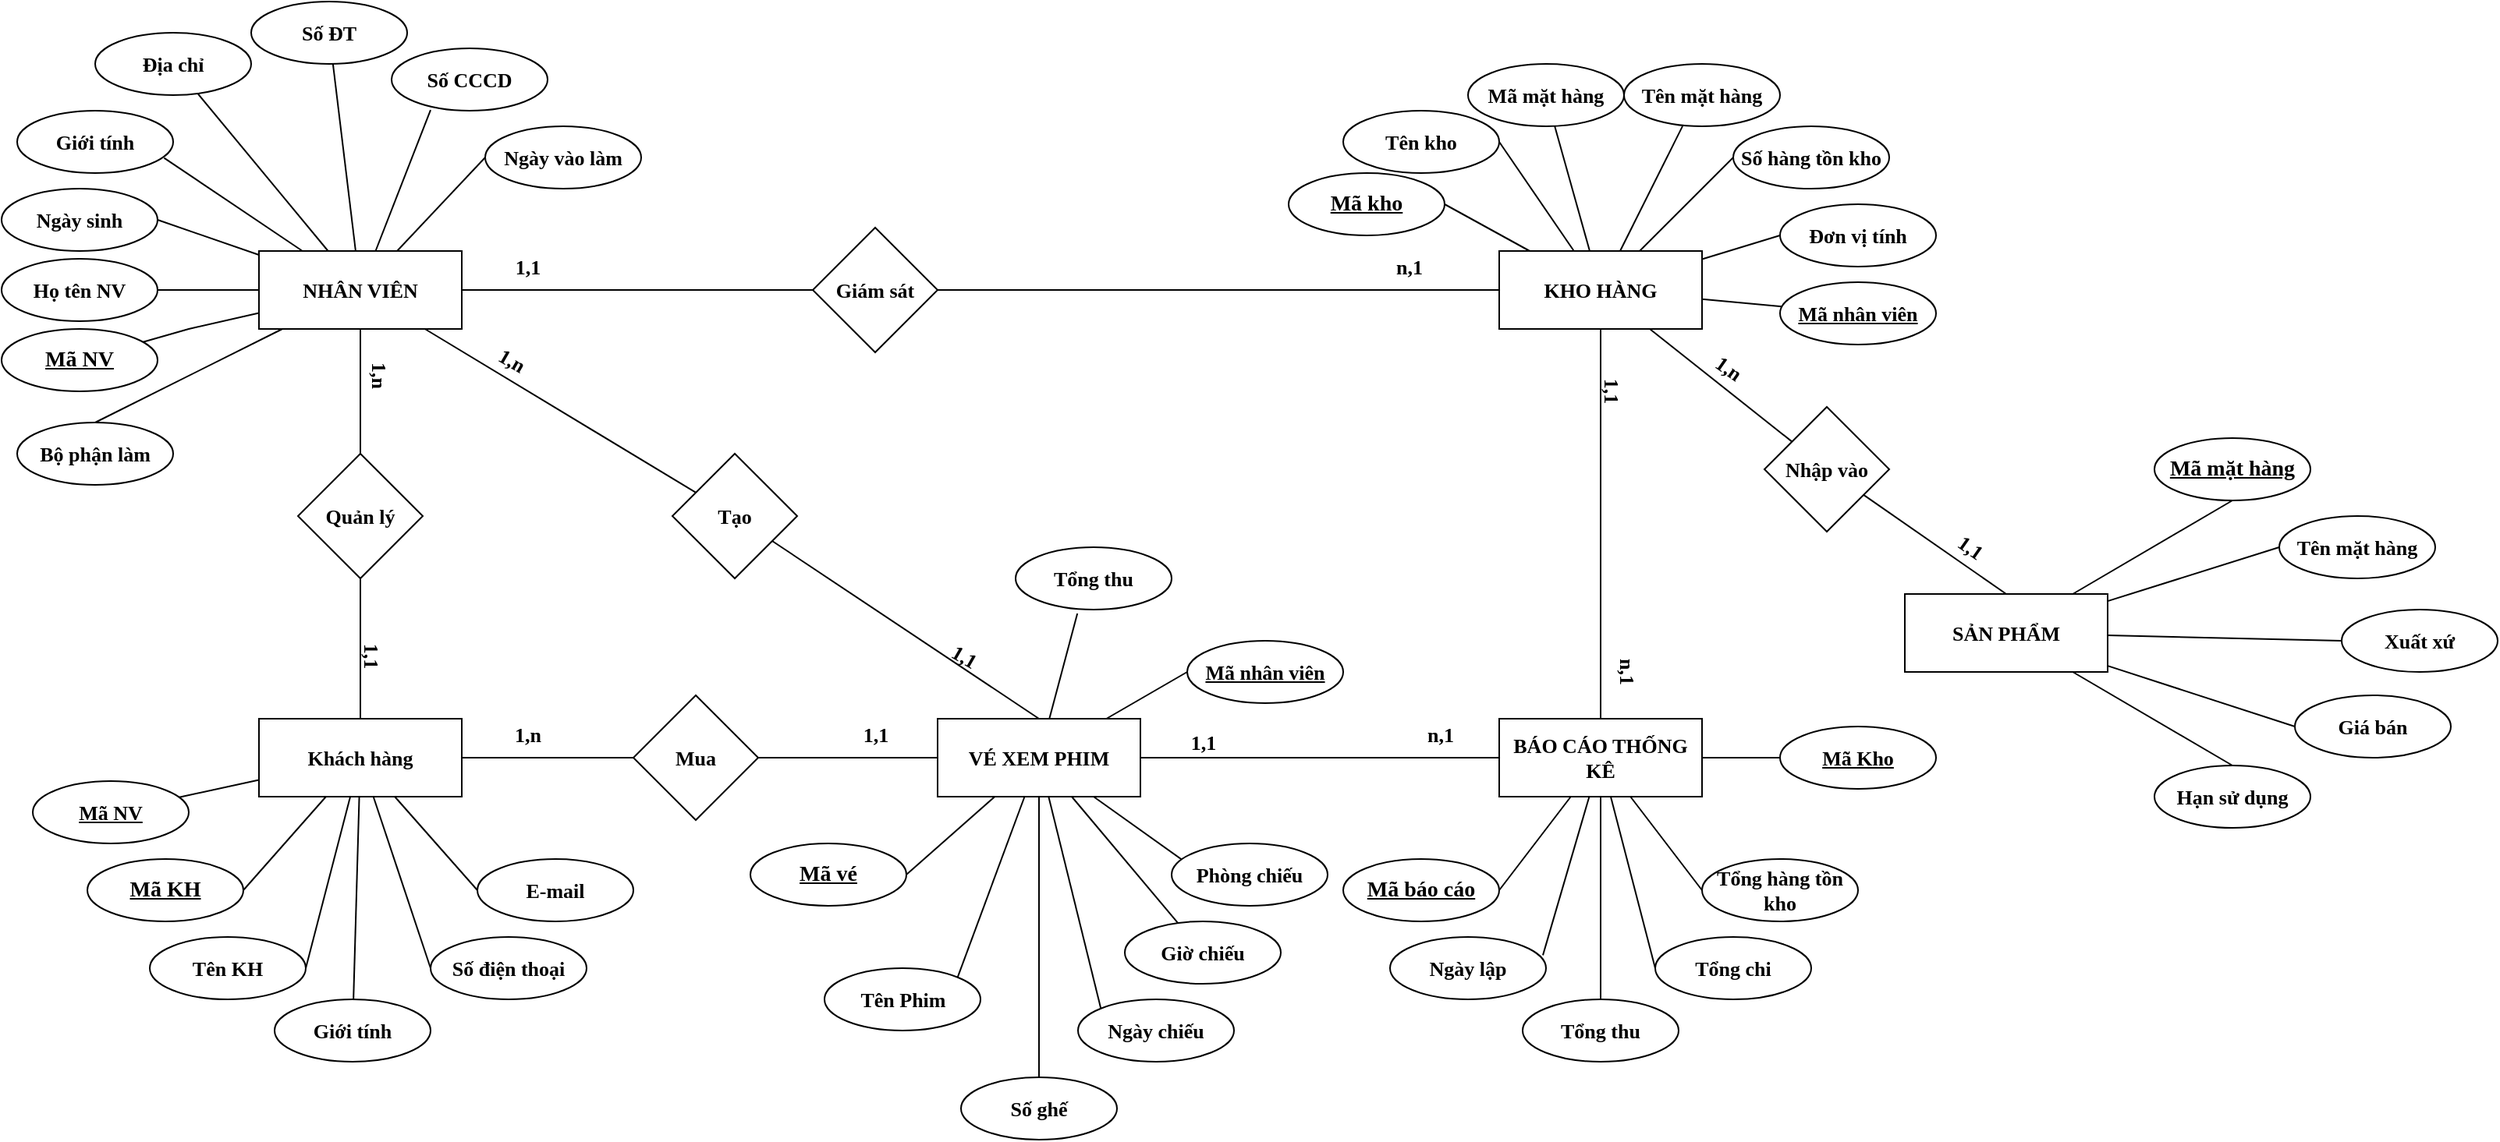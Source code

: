 <mxfile version="15.4.0" type="device"><diagram id="pW_wEP7VBkC2WOL6qaiw" name="Page-1"><mxGraphModel dx="1264" dy="1692" grid="1" gridSize="10" guides="1" tooltips="1" connect="1" arrows="1" fold="1" page="1" pageScale="1" pageWidth="850" pageHeight="1100" math="0" shadow="0"><root><mxCell id="0"/><mxCell id="1" parent="0"/><mxCell id="E5unanVXXIJTCHK2FPrX-28" style="edgeStyle=none;shape=connector;rounded=0;orthogonalLoop=1;jettySize=auto;html=1;entryX=1;entryY=0.5;entryDx=0;entryDy=0;labelBackgroundColor=default;fontFamily=Times New Roman;fontSize=13;fontColor=default;endArrow=none;endFill=0;strokeColor=default;fontStyle=1" parent="1" source="E5unanVXXIJTCHK2FPrX-5" target="E5unanVXXIJTCHK2FPrX-10" edge="1"><mxGeometry relative="1" as="geometry"/></mxCell><mxCell id="E5unanVXXIJTCHK2FPrX-29" style="edgeStyle=none;shape=connector;rounded=0;orthogonalLoop=1;jettySize=auto;html=1;labelBackgroundColor=default;fontFamily=Times New Roman;fontSize=13;fontColor=default;endArrow=none;endFill=0;strokeColor=default;fontStyle=1" parent="1" source="E5unanVXXIJTCHK2FPrX-5" target="E5unanVXXIJTCHK2FPrX-11" edge="1"><mxGeometry relative="1" as="geometry"/></mxCell><mxCell id="E5unanVXXIJTCHK2FPrX-30" style="edgeStyle=none;shape=connector;rounded=0;orthogonalLoop=1;jettySize=auto;html=1;labelBackgroundColor=default;fontFamily=Times New Roman;fontSize=13;fontColor=default;endArrow=none;endFill=0;strokeColor=default;fontStyle=1" parent="1" source="E5unanVXXIJTCHK2FPrX-5" target="E5unanVXXIJTCHK2FPrX-12" edge="1"><mxGeometry relative="1" as="geometry"><Array as="points"><mxPoint x="120" y="120"/></Array></mxGeometry></mxCell><mxCell id="E5unanVXXIJTCHK2FPrX-31" style="edgeStyle=none;shape=connector;rounded=0;orthogonalLoop=1;jettySize=auto;html=1;entryX=0.942;entryY=0.757;entryDx=0;entryDy=0;entryPerimeter=0;labelBackgroundColor=default;fontFamily=Times New Roman;fontSize=13;fontColor=default;endArrow=none;endFill=0;strokeColor=default;fontStyle=1" parent="1" source="E5unanVXXIJTCHK2FPrX-5" target="E5unanVXXIJTCHK2FPrX-13" edge="1"><mxGeometry relative="1" as="geometry"/></mxCell><mxCell id="E5unanVXXIJTCHK2FPrX-32" style="edgeStyle=none;shape=connector;rounded=0;orthogonalLoop=1;jettySize=auto;html=1;labelBackgroundColor=default;fontFamily=Times New Roman;fontSize=13;fontColor=default;endArrow=none;endFill=0;strokeColor=default;fontStyle=1" parent="1" source="E5unanVXXIJTCHK2FPrX-5" target="E5unanVXXIJTCHK2FPrX-18" edge="1"><mxGeometry relative="1" as="geometry"/></mxCell><mxCell id="E5unanVXXIJTCHK2FPrX-33" style="edgeStyle=none;shape=connector;rounded=0;orthogonalLoop=1;jettySize=auto;html=1;labelBackgroundColor=default;fontFamily=Times New Roman;fontSize=13;fontColor=default;endArrow=none;endFill=0;strokeColor=default;fontStyle=1" parent="1" source="E5unanVXXIJTCHK2FPrX-5" target="E5unanVXXIJTCHK2FPrX-15" edge="1"><mxGeometry relative="1" as="geometry"/></mxCell><mxCell id="E5unanVXXIJTCHK2FPrX-34" style="edgeStyle=none;shape=connector;rounded=0;orthogonalLoop=1;jettySize=auto;html=1;entryX=0.25;entryY=0.988;entryDx=0;entryDy=0;entryPerimeter=0;labelBackgroundColor=default;fontFamily=Times New Roman;fontSize=13;fontColor=default;endArrow=none;endFill=0;strokeColor=default;fontStyle=1" parent="1" source="E5unanVXXIJTCHK2FPrX-5" target="E5unanVXXIJTCHK2FPrX-16" edge="1"><mxGeometry relative="1" as="geometry"/></mxCell><mxCell id="E5unanVXXIJTCHK2FPrX-35" style="edgeStyle=none;shape=connector;rounded=0;orthogonalLoop=1;jettySize=auto;html=1;entryX=0;entryY=0.5;entryDx=0;entryDy=0;labelBackgroundColor=default;fontFamily=Times New Roman;fontSize=13;fontColor=default;endArrow=none;endFill=0;strokeColor=default;fontStyle=1" parent="1" source="E5unanVXXIJTCHK2FPrX-5" target="E5unanVXXIJTCHK2FPrX-14" edge="1"><mxGeometry relative="1" as="geometry"/></mxCell><mxCell id="E5unanVXXIJTCHK2FPrX-38" style="edgeStyle=none;shape=connector;rounded=0;orthogonalLoop=1;jettySize=auto;html=1;entryX=0.5;entryY=0;entryDx=0;entryDy=0;labelBackgroundColor=default;fontFamily=Times New Roman;fontSize=13;fontColor=default;endArrow=none;endFill=0;strokeColor=default;fontStyle=1" parent="1" source="E5unanVXXIJTCHK2FPrX-5" target="E5unanVXXIJTCHK2FPrX-17" edge="1"><mxGeometry relative="1" as="geometry"/></mxCell><mxCell id="E5unanVXXIJTCHK2FPrX-51" style="edgeStyle=none;shape=connector;rounded=0;orthogonalLoop=1;jettySize=auto;html=1;labelBackgroundColor=default;fontFamily=Times New Roman;fontSize=13;fontColor=default;endArrow=none;endFill=0;strokeColor=default;fontStyle=1" parent="1" source="E5unanVXXIJTCHK2FPrX-5" target="E5unanVXXIJTCHK2FPrX-50" edge="1"><mxGeometry relative="1" as="geometry"/></mxCell><mxCell id="E5unanVXXIJTCHK2FPrX-76" style="edgeStyle=none;shape=connector;rounded=0;orthogonalLoop=1;jettySize=auto;html=1;labelBackgroundColor=default;fontFamily=Times New Roman;fontSize=13;fontColor=default;endArrow=none;endFill=0;strokeColor=default;fontStyle=1" parent="1" source="E5unanVXXIJTCHK2FPrX-5" target="E5unanVXXIJTCHK2FPrX-73" edge="1"><mxGeometry relative="1" as="geometry"/></mxCell><mxCell id="E5unanVXXIJTCHK2FPrX-89" style="edgeStyle=none;shape=connector;rounded=0;orthogonalLoop=1;jettySize=auto;html=1;labelBackgroundColor=default;fontFamily=Times New Roman;fontSize=13;fontColor=default;endArrow=none;endFill=0;strokeColor=default;fontStyle=1" parent="1" source="E5unanVXXIJTCHK2FPrX-5" target="E5unanVXXIJTCHK2FPrX-88" edge="1"><mxGeometry relative="1" as="geometry"/></mxCell><mxCell id="E5unanVXXIJTCHK2FPrX-5" value="NHÂN VIÊN" style="rounded=0;whiteSpace=wrap;html=1;fontSize=13;fontFamily=Times New Roman;fontStyle=1" parent="1" vertex="1"><mxGeometry x="165" y="70" width="130" height="50" as="geometry"/></mxCell><mxCell id="E5unanVXXIJTCHK2FPrX-65" style="edgeStyle=none;shape=connector;rounded=0;orthogonalLoop=1;jettySize=auto;html=1;entryX=1;entryY=0.5;entryDx=0;entryDy=0;labelBackgroundColor=default;fontFamily=Times New Roman;fontSize=13;fontColor=default;endArrow=none;endFill=0;strokeColor=default;fontStyle=1" parent="1" source="E5unanVXXIJTCHK2FPrX-6" target="E5unanVXXIJTCHK2FPrX-63" edge="1"><mxGeometry relative="1" as="geometry"/></mxCell><mxCell id="E5unanVXXIJTCHK2FPrX-66" style="edgeStyle=none;shape=connector;rounded=0;orthogonalLoop=1;jettySize=auto;html=1;entryX=1;entryY=0.5;entryDx=0;entryDy=0;labelBackgroundColor=default;fontFamily=Times New Roman;fontSize=13;fontColor=default;endArrow=none;endFill=0;strokeColor=default;fontStyle=1" parent="1" source="E5unanVXXIJTCHK2FPrX-6" target="E5unanVXXIJTCHK2FPrX-62" edge="1"><mxGeometry relative="1" as="geometry"/></mxCell><mxCell id="E5unanVXXIJTCHK2FPrX-67" style="edgeStyle=none;shape=connector;rounded=0;orthogonalLoop=1;jettySize=auto;html=1;labelBackgroundColor=default;fontFamily=Times New Roman;fontSize=13;fontColor=default;endArrow=none;endFill=0;strokeColor=default;fontStyle=1" parent="1" source="E5unanVXXIJTCHK2FPrX-6" target="E5unanVXXIJTCHK2FPrX-61" edge="1"><mxGeometry relative="1" as="geometry"/></mxCell><mxCell id="E5unanVXXIJTCHK2FPrX-68" style="edgeStyle=none;shape=connector;rounded=0;orthogonalLoop=1;jettySize=auto;html=1;entryX=0.375;entryY=0.998;entryDx=0;entryDy=0;entryPerimeter=0;labelBackgroundColor=default;fontFamily=Times New Roman;fontSize=13;fontColor=default;endArrow=none;endFill=0;strokeColor=default;fontStyle=1" parent="1" source="E5unanVXXIJTCHK2FPrX-6" target="E5unanVXXIJTCHK2FPrX-60" edge="1"><mxGeometry relative="1" as="geometry"/></mxCell><mxCell id="E5unanVXXIJTCHK2FPrX-69" style="edgeStyle=none;shape=connector;rounded=0;orthogonalLoop=1;jettySize=auto;html=1;entryX=0;entryY=0.5;entryDx=0;entryDy=0;labelBackgroundColor=default;fontFamily=Times New Roman;fontSize=13;fontColor=default;endArrow=none;endFill=0;strokeColor=default;fontStyle=1" parent="1" source="E5unanVXXIJTCHK2FPrX-6" target="E5unanVXXIJTCHK2FPrX-59" edge="1"><mxGeometry relative="1" as="geometry"/></mxCell><mxCell id="E5unanVXXIJTCHK2FPrX-70" style="edgeStyle=none;shape=connector;rounded=0;orthogonalLoop=1;jettySize=auto;html=1;entryX=0;entryY=0.5;entryDx=0;entryDy=0;labelBackgroundColor=default;fontFamily=Times New Roman;fontSize=13;fontColor=default;endArrow=none;endFill=0;strokeColor=default;fontStyle=1" parent="1" source="E5unanVXXIJTCHK2FPrX-6" target="E5unanVXXIJTCHK2FPrX-58" edge="1"><mxGeometry relative="1" as="geometry"/></mxCell><mxCell id="E5unanVXXIJTCHK2FPrX-104" style="edgeStyle=none;shape=connector;rounded=0;orthogonalLoop=1;jettySize=auto;html=1;labelBackgroundColor=default;fontFamily=Times New Roman;fontSize=13;fontColor=default;endArrow=none;endFill=0;strokeColor=default;fontStyle=1" parent="1" source="E5unanVXXIJTCHK2FPrX-6" target="E5unanVXXIJTCHK2FPrX-103" edge="1"><mxGeometry relative="1" as="geometry"/></mxCell><mxCell id="-Dn-G8usSxz-kQRhYaR9-6" style="edgeStyle=none;shape=connector;rounded=0;orthogonalLoop=1;jettySize=auto;html=1;labelBackgroundColor=default;fontFamily=Helvetica;fontSize=11;fontColor=default;endArrow=none;endFill=0;strokeColor=default;" parent="1" source="E5unanVXXIJTCHK2FPrX-6" target="-Dn-G8usSxz-kQRhYaR9-5" edge="1"><mxGeometry relative="1" as="geometry"/></mxCell><mxCell id="E5unanVXXIJTCHK2FPrX-6" value="KHO HÀNG" style="rounded=0;whiteSpace=wrap;html=1;fontSize=13;fontFamily=Times New Roman;fontStyle=1" parent="1" vertex="1"><mxGeometry x="960" y="70" width="130" height="50" as="geometry"/></mxCell><mxCell id="E5unanVXXIJTCHK2FPrX-130" style="edgeStyle=none;shape=connector;rounded=0;orthogonalLoop=1;jettySize=auto;html=1;labelBackgroundColor=default;fontFamily=Times New Roman;fontSize=13;fontColor=default;endArrow=none;endFill=0;strokeColor=default;fontStyle=1" parent="1" source="E5unanVXXIJTCHK2FPrX-7" target="E5unanVXXIJTCHK2FPrX-78" edge="1"><mxGeometry relative="1" as="geometry"/></mxCell><mxCell id="E5unanVXXIJTCHK2FPrX-144" style="edgeStyle=none;shape=connector;rounded=0;orthogonalLoop=1;jettySize=auto;html=1;entryX=1;entryY=0.5;entryDx=0;entryDy=0;labelBackgroundColor=default;fontFamily=Times New Roman;fontSize=13;fontColor=default;endArrow=none;endFill=0;strokeColor=default;fontStyle=1" parent="1" source="E5unanVXXIJTCHK2FPrX-7" target="E5unanVXXIJTCHK2FPrX-139" edge="1"><mxGeometry relative="1" as="geometry"/></mxCell><mxCell id="E5unanVXXIJTCHK2FPrX-146" style="edgeStyle=none;shape=connector;rounded=0;orthogonalLoop=1;jettySize=auto;html=1;entryX=1;entryY=0;entryDx=0;entryDy=0;labelBackgroundColor=default;fontFamily=Times New Roman;fontSize=13;fontColor=default;endArrow=none;endFill=0;strokeColor=default;fontStyle=1" parent="1" source="E5unanVXXIJTCHK2FPrX-7" target="E5unanVXXIJTCHK2FPrX-137" edge="1"><mxGeometry relative="1" as="geometry"/></mxCell><mxCell id="E5unanVXXIJTCHK2FPrX-147" style="edgeStyle=none;shape=connector;rounded=0;orthogonalLoop=1;jettySize=auto;html=1;labelBackgroundColor=default;fontFamily=Times New Roman;fontSize=13;fontColor=default;endArrow=none;endFill=0;strokeColor=default;fontStyle=1" parent="1" source="E5unanVXXIJTCHK2FPrX-7" target="E5unanVXXIJTCHK2FPrX-134" edge="1"><mxGeometry relative="1" as="geometry"/></mxCell><mxCell id="E5unanVXXIJTCHK2FPrX-149" style="edgeStyle=none;shape=connector;rounded=0;orthogonalLoop=1;jettySize=auto;html=1;labelBackgroundColor=default;fontFamily=Times New Roman;fontSize=13;fontColor=default;endArrow=none;endFill=0;strokeColor=default;fontStyle=1" parent="1" source="E5unanVXXIJTCHK2FPrX-7" target="E5unanVXXIJTCHK2FPrX-131" edge="1"><mxGeometry relative="1" as="geometry"/></mxCell><mxCell id="E5unanVXXIJTCHK2FPrX-151" style="edgeStyle=none;shape=connector;rounded=0;orthogonalLoop=1;jettySize=auto;html=1;entryX=0;entryY=0;entryDx=0;entryDy=0;labelBackgroundColor=default;fontFamily=Times New Roman;fontSize=13;fontColor=default;endArrow=none;endFill=0;strokeColor=default;fontStyle=1" parent="1" source="E5unanVXXIJTCHK2FPrX-7" target="E5unanVXXIJTCHK2FPrX-133" edge="1"><mxGeometry relative="1" as="geometry"/></mxCell><mxCell id="E5unanVXXIJTCHK2FPrX-152" style="edgeStyle=none;shape=connector;rounded=0;orthogonalLoop=1;jettySize=auto;html=1;entryX=0.2;entryY=0.5;entryDx=0;entryDy=0;entryPerimeter=0;labelBackgroundColor=default;fontFamily=Times New Roman;fontSize=13;fontColor=default;endArrow=none;endFill=0;strokeColor=default;fontStyle=1" parent="1" source="E5unanVXXIJTCHK2FPrX-7" target="E5unanVXXIJTCHK2FPrX-132" edge="1"><mxGeometry relative="1" as="geometry"/></mxCell><mxCell id="E5unanVXXIJTCHK2FPrX-153" style="edgeStyle=none;shape=connector;rounded=0;orthogonalLoop=1;jettySize=auto;html=1;entryX=0.396;entryY=1.062;entryDx=0;entryDy=0;entryPerimeter=0;labelBackgroundColor=default;fontFamily=Times New Roman;fontSize=13;fontColor=default;endArrow=none;endFill=0;strokeColor=default;fontStyle=1" parent="1" source="E5unanVXXIJTCHK2FPrX-7" target="E5unanVXXIJTCHK2FPrX-136" edge="1"><mxGeometry relative="1" as="geometry"/></mxCell><mxCell id="E5unanVXXIJTCHK2FPrX-157" style="edgeStyle=none;shape=connector;rounded=0;orthogonalLoop=1;jettySize=auto;html=1;entryX=0;entryY=0.5;entryDx=0;entryDy=0;labelBackgroundColor=default;fontFamily=Times New Roman;fontSize=13;fontColor=default;endArrow=none;endFill=0;strokeColor=default;fontStyle=1" parent="1" source="E5unanVXXIJTCHK2FPrX-7" target="E5unanVXXIJTCHK2FPrX-155" edge="1"><mxGeometry relative="1" as="geometry"/></mxCell><mxCell id="E5unanVXXIJTCHK2FPrX-7" value="VÉ XEM PHIM" style="rounded=0;whiteSpace=wrap;html=1;fontSize=13;fontFamily=Times New Roman;fontStyle=1" parent="1" vertex="1"><mxGeometry x="600" y="370" width="130" height="50" as="geometry"/></mxCell><mxCell id="E5unanVXXIJTCHK2FPrX-44" style="edgeStyle=none;shape=connector;rounded=0;orthogonalLoop=1;jettySize=auto;html=1;entryX=1;entryY=0.5;entryDx=0;entryDy=0;labelBackgroundColor=default;fontFamily=Times New Roman;fontSize=13;fontColor=default;endArrow=none;endFill=0;strokeColor=default;fontStyle=1" parent="1" source="E5unanVXXIJTCHK2FPrX-9" target="E5unanVXXIJTCHK2FPrX-39" edge="1"><mxGeometry relative="1" as="geometry"/></mxCell><mxCell id="E5unanVXXIJTCHK2FPrX-45" style="edgeStyle=none;shape=connector;rounded=0;orthogonalLoop=1;jettySize=auto;html=1;entryX=1;entryY=0.5;entryDx=0;entryDy=0;labelBackgroundColor=default;fontFamily=Times New Roman;fontSize=13;fontColor=default;endArrow=none;endFill=0;strokeColor=default;fontStyle=1" parent="1" source="E5unanVXXIJTCHK2FPrX-9" target="E5unanVXXIJTCHK2FPrX-43" edge="1"><mxGeometry relative="1" as="geometry"/></mxCell><mxCell id="E5unanVXXIJTCHK2FPrX-46" style="edgeStyle=none;shape=connector;rounded=0;orthogonalLoop=1;jettySize=auto;html=1;labelBackgroundColor=default;fontFamily=Times New Roman;fontSize=13;fontColor=default;endArrow=none;endFill=0;strokeColor=default;fontStyle=1" parent="1" source="E5unanVXXIJTCHK2FPrX-9" target="E5unanVXXIJTCHK2FPrX-42" edge="1"><mxGeometry relative="1" as="geometry"/></mxCell><mxCell id="E5unanVXXIJTCHK2FPrX-47" style="edgeStyle=none;shape=connector;rounded=0;orthogonalLoop=1;jettySize=auto;html=1;entryX=0;entryY=0.5;entryDx=0;entryDy=0;labelBackgroundColor=default;fontFamily=Times New Roman;fontSize=13;fontColor=default;endArrow=none;endFill=0;strokeColor=default;fontStyle=1" parent="1" source="E5unanVXXIJTCHK2FPrX-9" target="E5unanVXXIJTCHK2FPrX-40" edge="1"><mxGeometry relative="1" as="geometry"/></mxCell><mxCell id="E5unanVXXIJTCHK2FPrX-48" style="edgeStyle=none;shape=connector;rounded=0;orthogonalLoop=1;jettySize=auto;html=1;entryX=0;entryY=0.5;entryDx=0;entryDy=0;labelBackgroundColor=default;fontFamily=Times New Roman;fontSize=13;fontColor=default;endArrow=none;endFill=0;strokeColor=default;fontStyle=1" parent="1" source="E5unanVXXIJTCHK2FPrX-9" target="E5unanVXXIJTCHK2FPrX-41" edge="1"><mxGeometry relative="1" as="geometry"/></mxCell><mxCell id="E5unanVXXIJTCHK2FPrX-98" style="edgeStyle=none;shape=connector;rounded=0;orthogonalLoop=1;jettySize=auto;html=1;labelBackgroundColor=default;fontFamily=Times New Roman;fontSize=13;fontColor=default;endArrow=none;endFill=0;strokeColor=default;fontStyle=1" parent="1" source="E5unanVXXIJTCHK2FPrX-9" target="E5unanVXXIJTCHK2FPrX-97" edge="1"><mxGeometry relative="1" as="geometry"/></mxCell><mxCell id="-Dn-G8usSxz-kQRhYaR9-4" style="edgeStyle=none;shape=connector;rounded=0;orthogonalLoop=1;jettySize=auto;html=1;labelBackgroundColor=default;fontFamily=Helvetica;fontSize=11;fontColor=default;endArrow=none;endFill=0;strokeColor=default;" parent="1" source="E5unanVXXIJTCHK2FPrX-9" target="-Dn-G8usSxz-kQRhYaR9-1" edge="1"><mxGeometry relative="1" as="geometry"/></mxCell><mxCell id="E5unanVXXIJTCHK2FPrX-9" value="Khách hàng" style="rounded=0;whiteSpace=wrap;html=1;fontSize=13;fontFamily=Times New Roman;fontStyle=1" parent="1" vertex="1"><mxGeometry x="165" y="370" width="130" height="50" as="geometry"/></mxCell><mxCell id="E5unanVXXIJTCHK2FPrX-10" value="Ngày sinh" style="ellipse;whiteSpace=wrap;html=1;rounded=0;fontFamily=Times New Roman;fontSize=13;fontColor=default;strokeColor=default;fillColor=default;fontStyle=1" parent="1" vertex="1"><mxGeometry y="30" width="100" height="40" as="geometry"/></mxCell><mxCell id="E5unanVXXIJTCHK2FPrX-11" value="Họ tên NV" style="ellipse;whiteSpace=wrap;html=1;rounded=0;fontFamily=Times New Roman;fontSize=13;fontColor=default;strokeColor=default;fillColor=default;fontStyle=1" parent="1" vertex="1"><mxGeometry y="75" width="100" height="40" as="geometry"/></mxCell><mxCell id="E5unanVXXIJTCHK2FPrX-12" value="Mã NV" style="ellipse;whiteSpace=wrap;html=1;rounded=0;fontFamily=Times New Roman;fontSize=14;fontColor=default;strokeColor=default;fillColor=default;fontStyle=5" parent="1" vertex="1"><mxGeometry y="120" width="100" height="40" as="geometry"/></mxCell><mxCell id="E5unanVXXIJTCHK2FPrX-13" value="Giới tính" style="ellipse;whiteSpace=wrap;html=1;rounded=0;fontFamily=Times New Roman;fontSize=13;fontColor=default;strokeColor=default;fillColor=default;fontStyle=1" parent="1" vertex="1"><mxGeometry x="10" y="-20" width="100" height="40" as="geometry"/></mxCell><mxCell id="E5unanVXXIJTCHK2FPrX-14" value="Ngày vào làm" style="ellipse;whiteSpace=wrap;html=1;rounded=0;fontFamily=Times New Roman;fontSize=13;fontColor=default;strokeColor=default;fillColor=default;fontStyle=1" parent="1" vertex="1"><mxGeometry x="310" y="-10" width="100" height="40" as="geometry"/></mxCell><mxCell id="E5unanVXXIJTCHK2FPrX-15" value="Số ĐT" style="ellipse;whiteSpace=wrap;html=1;rounded=0;fontFamily=Times New Roman;fontSize=13;fontColor=default;strokeColor=default;fillColor=default;fontStyle=1" parent="1" vertex="1"><mxGeometry x="160" y="-90" width="100" height="40" as="geometry"/></mxCell><mxCell id="E5unanVXXIJTCHK2FPrX-16" value="Số CCCD" style="ellipse;whiteSpace=wrap;html=1;rounded=0;fontFamily=Times New Roman;fontSize=13;fontColor=default;strokeColor=default;fillColor=default;fontStyle=1" parent="1" vertex="1"><mxGeometry x="250" y="-60" width="100" height="40" as="geometry"/></mxCell><mxCell id="E5unanVXXIJTCHK2FPrX-17" value="Bộ phận làm" style="ellipse;whiteSpace=wrap;html=1;rounded=0;fontFamily=Times New Roman;fontSize=13;fontColor=default;strokeColor=default;fillColor=default;fontStyle=1" parent="1" vertex="1"><mxGeometry x="10" y="180" width="100" height="40" as="geometry"/></mxCell><mxCell id="E5unanVXXIJTCHK2FPrX-18" value="Địa chỉ" style="ellipse;whiteSpace=wrap;html=1;rounded=0;fontFamily=Times New Roman;fontSize=13;fontColor=default;strokeColor=default;fillColor=default;fontStyle=1" parent="1" vertex="1"><mxGeometry x="60" y="-70" width="100" height="40" as="geometry"/></mxCell><mxCell id="E5unanVXXIJTCHK2FPrX-39" value="Mã KH" style="ellipse;whiteSpace=wrap;html=1;rounded=0;fontFamily=Times New Roman;fontSize=14;fontColor=default;strokeColor=default;fillColor=default;fontStyle=5" parent="1" vertex="1"><mxGeometry x="55" y="460" width="100" height="40" as="geometry"/></mxCell><mxCell id="E5unanVXXIJTCHK2FPrX-40" value="Số điện thoại" style="ellipse;whiteSpace=wrap;html=1;rounded=0;fontFamily=Times New Roman;fontSize=13;fontColor=default;strokeColor=default;fillColor=default;fontStyle=1" parent="1" vertex="1"><mxGeometry x="275" y="510" width="100" height="40" as="geometry"/></mxCell><mxCell id="E5unanVXXIJTCHK2FPrX-41" value="E-mail" style="ellipse;whiteSpace=wrap;html=1;rounded=0;fontFamily=Times New Roman;fontSize=13;fontColor=default;strokeColor=default;fillColor=default;fontStyle=1" parent="1" vertex="1"><mxGeometry x="305" y="460" width="100" height="40" as="geometry"/></mxCell><mxCell id="E5unanVXXIJTCHK2FPrX-42" value="Giới tính" style="ellipse;whiteSpace=wrap;html=1;rounded=0;fontFamily=Times New Roman;fontSize=13;fontColor=default;strokeColor=default;fillColor=default;fontStyle=1" parent="1" vertex="1"><mxGeometry x="175" y="550" width="100" height="40" as="geometry"/></mxCell><mxCell id="E5unanVXXIJTCHK2FPrX-43" value="Tên KH" style="ellipse;whiteSpace=wrap;html=1;rounded=0;fontFamily=Times New Roman;fontSize=13;fontColor=default;strokeColor=default;fillColor=default;fontStyle=1" parent="1" vertex="1"><mxGeometry x="95" y="510" width="100" height="40" as="geometry"/></mxCell><mxCell id="E5unanVXXIJTCHK2FPrX-52" style="edgeStyle=none;shape=connector;rounded=0;orthogonalLoop=1;jettySize=auto;html=1;labelBackgroundColor=default;fontFamily=Times New Roman;fontSize=13;fontColor=default;endArrow=none;endFill=0;strokeColor=default;fontStyle=1" parent="1" source="E5unanVXXIJTCHK2FPrX-50" target="E5unanVXXIJTCHK2FPrX-9" edge="1"><mxGeometry relative="1" as="geometry"/></mxCell><mxCell id="E5unanVXXIJTCHK2FPrX-50" value="Quản lý" style="rhombus;whiteSpace=wrap;html=1;rounded=0;fontFamily=Times New Roman;fontSize=13;fontColor=default;strokeColor=default;fillColor=default;fontStyle=1" parent="1" vertex="1"><mxGeometry x="190" y="200" width="80" height="80" as="geometry"/></mxCell><mxCell id="E5unanVXXIJTCHK2FPrX-58" value="Đơn vị tính" style="ellipse;whiteSpace=wrap;html=1;rounded=0;fontFamily=Times New Roman;fontSize=13;fontColor=default;strokeColor=default;fillColor=default;fontStyle=1" parent="1" vertex="1"><mxGeometry x="1140" y="40" width="100" height="40" as="geometry"/></mxCell><mxCell id="E5unanVXXIJTCHK2FPrX-59" value="Số hàng tồn kho" style="ellipse;whiteSpace=wrap;html=1;rounded=0;fontFamily=Times New Roman;fontSize=13;fontColor=default;strokeColor=default;fillColor=default;fontStyle=1" parent="1" vertex="1"><mxGeometry x="1110" y="-10" width="100" height="40" as="geometry"/></mxCell><mxCell id="E5unanVXXIJTCHK2FPrX-60" value="Tên mặt hàng" style="ellipse;whiteSpace=wrap;html=1;rounded=0;fontFamily=Times New Roman;fontSize=13;fontColor=default;strokeColor=default;fillColor=default;fontStyle=1" parent="1" vertex="1"><mxGeometry x="1040" y="-50" width="100" height="40" as="geometry"/></mxCell><mxCell id="E5unanVXXIJTCHK2FPrX-61" value="Mã mặt hàng" style="ellipse;whiteSpace=wrap;html=1;rounded=0;fontFamily=Times New Roman;fontSize=13;fontColor=default;strokeColor=default;fillColor=default;fontStyle=1" parent="1" vertex="1"><mxGeometry x="940" y="-50" width="100" height="40" as="geometry"/></mxCell><mxCell id="E5unanVXXIJTCHK2FPrX-62" value="Tên kho" style="ellipse;whiteSpace=wrap;html=1;rounded=0;fontFamily=Times New Roman;fontSize=13;fontColor=default;strokeColor=default;fillColor=default;fontStyle=1" parent="1" vertex="1"><mxGeometry x="860" y="-20" width="100" height="40" as="geometry"/></mxCell><mxCell id="E5unanVXXIJTCHK2FPrX-63" value="Mã kho" style="ellipse;whiteSpace=wrap;html=1;rounded=0;fontFamily=Times New Roman;fontSize=14;fontColor=default;strokeColor=default;fillColor=default;fontStyle=5" parent="1" vertex="1"><mxGeometry x="825" y="20" width="100" height="40" as="geometry"/></mxCell><mxCell id="E5unanVXXIJTCHK2FPrX-75" style="edgeStyle=none;shape=connector;rounded=0;orthogonalLoop=1;jettySize=auto;html=1;entryX=0.5;entryY=0;entryDx=0;entryDy=0;labelBackgroundColor=default;fontFamily=Times New Roman;fontSize=13;fontColor=default;endArrow=none;endFill=0;strokeColor=default;fontStyle=1" parent="1" source="E5unanVXXIJTCHK2FPrX-73" target="E5unanVXXIJTCHK2FPrX-7" edge="1"><mxGeometry relative="1" as="geometry"/></mxCell><mxCell id="E5unanVXXIJTCHK2FPrX-73" value="Tạo" style="rhombus;whiteSpace=wrap;html=1;rounded=0;fontFamily=Times New Roman;fontSize=13;fontColor=default;strokeColor=default;fillColor=default;fontStyle=1" parent="1" vertex="1"><mxGeometry x="430" y="200" width="80" height="80" as="geometry"/></mxCell><mxCell id="E5unanVXXIJTCHK2FPrX-101" style="edgeStyle=none;shape=connector;rounded=0;orthogonalLoop=1;jettySize=auto;html=1;labelBackgroundColor=default;fontFamily=Times New Roman;fontSize=13;fontColor=default;endArrow=none;endFill=0;strokeColor=default;fontStyle=1" parent="1" source="E5unanVXXIJTCHK2FPrX-78" target="E5unanVXXIJTCHK2FPrX-6" edge="1"><mxGeometry relative="1" as="geometry"/></mxCell><mxCell id="E5unanVXXIJTCHK2FPrX-124" style="edgeStyle=none;shape=connector;rounded=0;orthogonalLoop=1;jettySize=auto;html=1;labelBackgroundColor=default;fontFamily=Times New Roman;fontSize=13;fontColor=default;endArrow=none;endFill=0;strokeColor=default;fontStyle=1" parent="1" source="E5unanVXXIJTCHK2FPrX-78" edge="1"><mxGeometry relative="1" as="geometry"><mxPoint x="1025" y="550" as="targetPoint"/></mxGeometry></mxCell><mxCell id="E5unanVXXIJTCHK2FPrX-125" style="edgeStyle=none;shape=connector;rounded=0;orthogonalLoop=1;jettySize=auto;html=1;entryX=1;entryY=0.5;entryDx=0;entryDy=0;labelBackgroundColor=default;fontFamily=Times New Roman;fontSize=13;fontColor=default;endArrow=none;endFill=0;strokeColor=default;fontStyle=1" parent="1" source="E5unanVXXIJTCHK2FPrX-78" target="E5unanVXXIJTCHK2FPrX-123" edge="1"><mxGeometry relative="1" as="geometry"/></mxCell><mxCell id="E5unanVXXIJTCHK2FPrX-126" style="edgeStyle=none;shape=connector;rounded=0;orthogonalLoop=1;jettySize=auto;html=1;entryX=0;entryY=0.5;entryDx=0;entryDy=0;labelBackgroundColor=default;fontFamily=Times New Roman;fontSize=13;fontColor=default;endArrow=none;endFill=0;strokeColor=default;fontStyle=1" parent="1" source="E5unanVXXIJTCHK2FPrX-78" target="E5unanVXXIJTCHK2FPrX-119" edge="1"><mxGeometry relative="1" as="geometry"/></mxCell><mxCell id="E5unanVXXIJTCHK2FPrX-127" style="edgeStyle=none;shape=connector;rounded=0;orthogonalLoop=1;jettySize=auto;html=1;entryX=0.98;entryY=0.292;entryDx=0;entryDy=0;entryPerimeter=0;labelBackgroundColor=default;fontFamily=Times New Roman;fontSize=13;fontColor=default;endArrow=none;endFill=0;strokeColor=default;fontStyle=1" parent="1" source="E5unanVXXIJTCHK2FPrX-78" target="E5unanVXXIJTCHK2FPrX-122" edge="1"><mxGeometry relative="1" as="geometry"/></mxCell><mxCell id="E5unanVXXIJTCHK2FPrX-128" style="edgeStyle=none;shape=connector;rounded=0;orthogonalLoop=1;jettySize=auto;html=1;entryX=0;entryY=0.5;entryDx=0;entryDy=0;labelBackgroundColor=default;fontFamily=Times New Roman;fontSize=13;fontColor=default;endArrow=none;endFill=0;strokeColor=default;fontStyle=1" parent="1" source="E5unanVXXIJTCHK2FPrX-78" target="E5unanVXXIJTCHK2FPrX-120" edge="1"><mxGeometry relative="1" as="geometry"/></mxCell><mxCell id="-Dn-G8usSxz-kQRhYaR9-10" style="edgeStyle=none;shape=connector;rounded=0;orthogonalLoop=1;jettySize=auto;html=1;entryX=0;entryY=0.5;entryDx=0;entryDy=0;labelBackgroundColor=default;fontFamily=Helvetica;fontSize=11;fontColor=default;endArrow=none;endFill=0;strokeColor=default;" parent="1" source="E5unanVXXIJTCHK2FPrX-78" target="-Dn-G8usSxz-kQRhYaR9-8" edge="1"><mxGeometry relative="1" as="geometry"/></mxCell><mxCell id="E5unanVXXIJTCHK2FPrX-78" value="BÁO CÁO THỐNG KÊ" style="rounded=0;whiteSpace=wrap;html=1;fontSize=13;fontFamily=Times New Roman;fontStyle=1" parent="1" vertex="1"><mxGeometry x="960" y="370" width="130" height="50" as="geometry"/></mxCell><mxCell id="E5unanVXXIJTCHK2FPrX-129" style="edgeStyle=none;shape=connector;rounded=0;orthogonalLoop=1;jettySize=auto;html=1;entryX=0;entryY=0.5;entryDx=0;entryDy=0;labelBackgroundColor=default;fontFamily=Times New Roman;fontSize=13;fontColor=default;endArrow=none;endFill=0;strokeColor=default;fontStyle=1" parent="1" source="E5unanVXXIJTCHK2FPrX-88" target="E5unanVXXIJTCHK2FPrX-6" edge="1"><mxGeometry relative="1" as="geometry"/></mxCell><mxCell id="E5unanVXXIJTCHK2FPrX-88" value="Giám sát" style="rhombus;whiteSpace=wrap;html=1;rounded=0;fontFamily=Times New Roman;fontSize=13;fontColor=default;strokeColor=default;fillColor=default;fontStyle=1" parent="1" vertex="1"><mxGeometry x="520" y="55" width="80" height="80" as="geometry"/></mxCell><mxCell id="E5unanVXXIJTCHK2FPrX-99" style="edgeStyle=none;shape=connector;rounded=0;orthogonalLoop=1;jettySize=auto;html=1;labelBackgroundColor=default;fontFamily=Times New Roman;fontSize=13;fontColor=default;endArrow=none;endFill=0;strokeColor=default;fontStyle=1" parent="1" source="E5unanVXXIJTCHK2FPrX-97" target="E5unanVXXIJTCHK2FPrX-7" edge="1"><mxGeometry relative="1" as="geometry"/></mxCell><mxCell id="E5unanVXXIJTCHK2FPrX-97" value="Mua" style="rhombus;whiteSpace=wrap;html=1;rounded=0;fontFamily=Times New Roman;fontSize=13;fontColor=default;strokeColor=default;fillColor=default;fontStyle=1" parent="1" vertex="1"><mxGeometry x="405" y="355" width="80" height="80" as="geometry"/></mxCell><mxCell id="E5unanVXXIJTCHK2FPrX-113" style="edgeStyle=none;shape=connector;rounded=0;orthogonalLoop=1;jettySize=auto;html=1;entryX=0.5;entryY=1;entryDx=0;entryDy=0;labelBackgroundColor=default;fontFamily=Times New Roman;fontSize=13;fontColor=default;endArrow=none;endFill=0;strokeColor=default;fontStyle=1" parent="1" source="E5unanVXXIJTCHK2FPrX-100" target="E5unanVXXIJTCHK2FPrX-106" edge="1"><mxGeometry relative="1" as="geometry"/></mxCell><mxCell id="E5unanVXXIJTCHK2FPrX-115" style="edgeStyle=none;shape=connector;rounded=0;orthogonalLoop=1;jettySize=auto;html=1;entryX=0;entryY=0.5;entryDx=0;entryDy=0;labelBackgroundColor=default;fontFamily=Times New Roman;fontSize=13;fontColor=default;endArrow=none;endFill=0;strokeColor=default;fontStyle=1" parent="1" source="E5unanVXXIJTCHK2FPrX-100" target="E5unanVXXIJTCHK2FPrX-107" edge="1"><mxGeometry relative="1" as="geometry"/></mxCell><mxCell id="E5unanVXXIJTCHK2FPrX-116" style="edgeStyle=none;shape=connector;rounded=0;orthogonalLoop=1;jettySize=auto;html=1;entryX=0;entryY=0.5;entryDx=0;entryDy=0;labelBackgroundColor=default;fontFamily=Times New Roman;fontSize=13;fontColor=default;endArrow=none;endFill=0;strokeColor=default;fontStyle=1" parent="1" source="E5unanVXXIJTCHK2FPrX-100" target="E5unanVXXIJTCHK2FPrX-108" edge="1"><mxGeometry relative="1" as="geometry"/></mxCell><mxCell id="E5unanVXXIJTCHK2FPrX-117" style="edgeStyle=none;shape=connector;rounded=0;orthogonalLoop=1;jettySize=auto;html=1;entryX=0;entryY=0.5;entryDx=0;entryDy=0;labelBackgroundColor=default;fontFamily=Times New Roman;fontSize=13;fontColor=default;endArrow=none;endFill=0;strokeColor=default;fontStyle=1" parent="1" source="E5unanVXXIJTCHK2FPrX-100" target="E5unanVXXIJTCHK2FPrX-109" edge="1"><mxGeometry relative="1" as="geometry"/></mxCell><mxCell id="E5unanVXXIJTCHK2FPrX-118" style="edgeStyle=none;shape=connector;rounded=0;orthogonalLoop=1;jettySize=auto;html=1;entryX=0.5;entryY=0;entryDx=0;entryDy=0;labelBackgroundColor=default;fontFamily=Times New Roman;fontSize=13;fontColor=default;endArrow=none;endFill=0;strokeColor=default;fontStyle=1" parent="1" source="E5unanVXXIJTCHK2FPrX-100" target="E5unanVXXIJTCHK2FPrX-110" edge="1"><mxGeometry relative="1" as="geometry"/></mxCell><mxCell id="E5unanVXXIJTCHK2FPrX-100" value="SẢN PHẨM" style="rounded=0;whiteSpace=wrap;html=1;fontSize=13;fontFamily=Times New Roman;fontStyle=1" parent="1" vertex="1"><mxGeometry x="1220" y="290" width="130" height="50" as="geometry"/></mxCell><mxCell id="E5unanVXXIJTCHK2FPrX-158" style="edgeStyle=none;shape=connector;rounded=0;orthogonalLoop=1;jettySize=auto;html=1;entryX=0.5;entryY=0;entryDx=0;entryDy=0;labelBackgroundColor=default;fontFamily=Times New Roman;fontSize=13;fontColor=default;endArrow=none;endFill=0;strokeColor=default;fontStyle=1" parent="1" source="E5unanVXXIJTCHK2FPrX-103" target="E5unanVXXIJTCHK2FPrX-100" edge="1"><mxGeometry relative="1" as="geometry"/></mxCell><mxCell id="E5unanVXXIJTCHK2FPrX-103" value="Nhập vào" style="rhombus;whiteSpace=wrap;html=1;rounded=0;fontFamily=Times New Roman;fontSize=13;fontColor=default;strokeColor=default;fillColor=default;fontStyle=1" parent="1" vertex="1"><mxGeometry x="1130" y="170" width="80" height="80" as="geometry"/></mxCell><mxCell id="E5unanVXXIJTCHK2FPrX-106" value="Mã mặt hàng" style="ellipse;whiteSpace=wrap;html=1;rounded=0;fontFamily=Times New Roman;fontSize=14;fontColor=default;strokeColor=default;fillColor=default;fontStyle=5" parent="1" vertex="1"><mxGeometry x="1380" y="190" width="100" height="40" as="geometry"/></mxCell><mxCell id="E5unanVXXIJTCHK2FPrX-107" value="Tên mặt hàng" style="ellipse;whiteSpace=wrap;html=1;rounded=0;fontFamily=Times New Roman;fontSize=13;fontColor=default;strokeColor=default;fillColor=default;fontStyle=1" parent="1" vertex="1"><mxGeometry x="1460" y="240" width="100" height="40" as="geometry"/></mxCell><mxCell id="E5unanVXXIJTCHK2FPrX-108" value="Xuất xứ" style="ellipse;whiteSpace=wrap;html=1;rounded=0;fontFamily=Times New Roman;fontSize=13;fontColor=default;strokeColor=default;fillColor=default;fontStyle=1" parent="1" vertex="1"><mxGeometry x="1500" y="300" width="100" height="40" as="geometry"/></mxCell><mxCell id="E5unanVXXIJTCHK2FPrX-109" value="Giá bán" style="ellipse;whiteSpace=wrap;html=1;rounded=0;fontFamily=Times New Roman;fontSize=13;fontColor=default;strokeColor=default;fillColor=default;fontStyle=1" parent="1" vertex="1"><mxGeometry x="1470" y="355" width="100" height="40" as="geometry"/></mxCell><mxCell id="E5unanVXXIJTCHK2FPrX-110" value="Hạn sử dụng" style="ellipse;whiteSpace=wrap;html=1;rounded=0;fontFamily=Times New Roman;fontSize=13;fontColor=default;strokeColor=default;fillColor=default;fontStyle=1" parent="1" vertex="1"><mxGeometry x="1380" y="400" width="100" height="40" as="geometry"/></mxCell><mxCell id="E5unanVXXIJTCHK2FPrX-119" value="Tổng hàng tồn kho" style="ellipse;whiteSpace=wrap;html=1;rounded=0;fontFamily=Times New Roman;fontSize=13;fontColor=default;strokeColor=default;fillColor=default;fontStyle=1" parent="1" vertex="1"><mxGeometry x="1090" y="460" width="100" height="40" as="geometry"/></mxCell><mxCell id="E5unanVXXIJTCHK2FPrX-120" value="Tổng chi" style="ellipse;whiteSpace=wrap;html=1;rounded=0;fontFamily=Times New Roman;fontSize=13;fontColor=default;strokeColor=default;fillColor=default;fontStyle=1" parent="1" vertex="1"><mxGeometry x="1060" y="510" width="100" height="40" as="geometry"/></mxCell><mxCell id="E5unanVXXIJTCHK2FPrX-121" value="Tổng thu" style="ellipse;whiteSpace=wrap;html=1;rounded=0;fontFamily=Times New Roman;fontSize=13;fontColor=default;strokeColor=default;fillColor=default;fontStyle=1" parent="1" vertex="1"><mxGeometry x="975" y="550" width="100" height="40" as="geometry"/></mxCell><mxCell id="E5unanVXXIJTCHK2FPrX-122" value="Ngày lập" style="ellipse;whiteSpace=wrap;html=1;rounded=0;fontFamily=Times New Roman;fontSize=13;fontColor=default;strokeColor=default;fillColor=default;fontStyle=1" parent="1" vertex="1"><mxGeometry x="890" y="510" width="100" height="40" as="geometry"/></mxCell><mxCell id="E5unanVXXIJTCHK2FPrX-123" value="Mã báo cáo" style="ellipse;whiteSpace=wrap;html=1;rounded=0;fontFamily=Times New Roman;fontSize=14;fontColor=default;strokeColor=default;fillColor=default;fontStyle=5" parent="1" vertex="1"><mxGeometry x="860" y="460" width="100" height="40" as="geometry"/></mxCell><mxCell id="E5unanVXXIJTCHK2FPrX-131" value="Giờ chiếu" style="ellipse;whiteSpace=wrap;html=1;rounded=0;fontFamily=Times New Roman;fontSize=13;fontColor=default;strokeColor=default;fillColor=default;fontStyle=1" parent="1" vertex="1"><mxGeometry x="720" y="500" width="100" height="40" as="geometry"/></mxCell><mxCell id="E5unanVXXIJTCHK2FPrX-132" value="Phòng chiếu" style="ellipse;whiteSpace=wrap;html=1;rounded=0;fontFamily=Times New Roman;fontSize=13;fontColor=default;strokeColor=default;fillColor=default;fontStyle=1" parent="1" vertex="1"><mxGeometry x="750" y="450" width="100" height="40" as="geometry"/></mxCell><mxCell id="E5unanVXXIJTCHK2FPrX-133" value="Ngày chiếu" style="ellipse;whiteSpace=wrap;html=1;rounded=0;fontFamily=Times New Roman;fontSize=13;fontColor=default;strokeColor=default;fillColor=default;fontStyle=1" parent="1" vertex="1"><mxGeometry x="690" y="550" width="100" height="40" as="geometry"/></mxCell><mxCell id="E5unanVXXIJTCHK2FPrX-134" value="Số ghế" style="ellipse;whiteSpace=wrap;html=1;rounded=0;fontFamily=Times New Roman;fontSize=13;fontColor=default;strokeColor=default;fillColor=default;fontStyle=1" parent="1" vertex="1"><mxGeometry x="615" y="600" width="100" height="40" as="geometry"/></mxCell><mxCell id="E5unanVXXIJTCHK2FPrX-136" value="Tổng thu" style="ellipse;whiteSpace=wrap;html=1;rounded=0;fontFamily=Times New Roman;fontSize=13;fontColor=default;strokeColor=default;fillColor=default;fontStyle=1" parent="1" vertex="1"><mxGeometry x="650" y="260" width="100" height="40" as="geometry"/></mxCell><mxCell id="E5unanVXXIJTCHK2FPrX-137" value="Tên Phim" style="ellipse;whiteSpace=wrap;html=1;rounded=0;fontFamily=Times New Roman;fontSize=13;fontColor=default;strokeColor=default;fillColor=default;fontStyle=1" parent="1" vertex="1"><mxGeometry x="527.5" y="530" width="100" height="40" as="geometry"/></mxCell><mxCell id="E5unanVXXIJTCHK2FPrX-139" value="Mã vé" style="ellipse;whiteSpace=wrap;html=1;rounded=0;fontFamily=Times New Roman;fontSize=14;fontColor=default;strokeColor=default;fillColor=default;fontStyle=5" parent="1" vertex="1"><mxGeometry x="480" y="450" width="100" height="40" as="geometry"/></mxCell><mxCell id="E5unanVXXIJTCHK2FPrX-142" style="edgeStyle=none;shape=connector;rounded=0;orthogonalLoop=1;jettySize=auto;html=1;exitX=0.5;exitY=1;exitDx=0;exitDy=0;labelBackgroundColor=default;fontFamily=Times New Roman;fontSize=13;fontColor=default;endArrow=none;endFill=0;strokeColor=default;fontStyle=1" parent="1" edge="1"><mxGeometry relative="1" as="geometry"><mxPoint x="560" y="540" as="sourcePoint"/><mxPoint x="560" y="540" as="targetPoint"/></mxGeometry></mxCell><mxCell id="E5unanVXXIJTCHK2FPrX-155" value="Mã nhân viên" style="ellipse;whiteSpace=wrap;html=1;rounded=0;fontFamily=Times New Roman;fontSize=13;fontColor=default;strokeColor=default;fillColor=default;fontStyle=5" parent="1" vertex="1"><mxGeometry x="760" y="320" width="100" height="40" as="geometry"/></mxCell><mxCell id="E5unanVXXIJTCHK2FPrX-159" value="1,1" style="text;html=1;strokeColor=none;fillColor=none;align=center;verticalAlign=middle;whiteSpace=wrap;rounded=0;fontFamily=Times New Roman;fontSize=13;fontColor=default;fontStyle=1" parent="1" vertex="1"><mxGeometry x="305" y="70" width="65" height="20" as="geometry"/></mxCell><mxCell id="E5unanVXXIJTCHK2FPrX-161" value="n,1" style="text;html=1;strokeColor=none;fillColor=none;align=center;verticalAlign=middle;whiteSpace=wrap;rounded=0;fontFamily=Times New Roman;fontSize=13;fontColor=default;fontStyle=1" parent="1" vertex="1"><mxGeometry x="870" y="70" width="65" height="20" as="geometry"/></mxCell><mxCell id="E5unanVXXIJTCHK2FPrX-162" value="1,n" style="text;html=1;strokeColor=none;fillColor=none;align=center;verticalAlign=middle;whiteSpace=wrap;rounded=0;fontFamily=Times New Roman;fontSize=13;fontColor=default;rotation=90;fontStyle=1" parent="1" vertex="1"><mxGeometry x="210" y="140" width="65" height="20" as="geometry"/></mxCell><mxCell id="E5unanVXXIJTCHK2FPrX-163" value="1,1" style="text;html=1;strokeColor=none;fillColor=none;align=center;verticalAlign=middle;whiteSpace=wrap;rounded=0;fontFamily=Times New Roman;fontSize=13;fontColor=default;rotation=90;fontStyle=1" parent="1" vertex="1"><mxGeometry x="205" y="320" width="65" height="20" as="geometry"/></mxCell><mxCell id="E5unanVXXIJTCHK2FPrX-165" value="1,n" style="text;html=1;strokeColor=none;fillColor=none;align=center;verticalAlign=middle;whiteSpace=wrap;rounded=0;fontFamily=Times New Roman;fontSize=13;fontColor=default;fontStyle=1" parent="1" vertex="1"><mxGeometry x="305" y="370" width="65" height="20" as="geometry"/></mxCell><mxCell id="E5unanVXXIJTCHK2FPrX-166" value="1,1" style="text;html=1;strokeColor=none;fillColor=none;align=center;verticalAlign=middle;whiteSpace=wrap;rounded=0;fontFamily=Times New Roman;fontSize=13;fontColor=default;fontStyle=1" parent="1" vertex="1"><mxGeometry x="527.5" y="370" width="65" height="20" as="geometry"/></mxCell><mxCell id="E5unanVXXIJTCHK2FPrX-168" value="1,1" style="text;html=1;strokeColor=none;fillColor=none;align=center;verticalAlign=middle;whiteSpace=wrap;rounded=0;fontFamily=Times New Roman;fontSize=13;fontColor=default;fontStyle=1" parent="1" vertex="1"><mxGeometry x="737.5" y="375" width="65" height="20" as="geometry"/></mxCell><mxCell id="E5unanVXXIJTCHK2FPrX-169" value="n,1" style="text;html=1;strokeColor=none;fillColor=none;align=center;verticalAlign=middle;whiteSpace=wrap;rounded=0;fontFamily=Times New Roman;fontSize=13;fontColor=default;fontStyle=1" parent="1" vertex="1"><mxGeometry x="890" y="370" width="65" height="20" as="geometry"/></mxCell><mxCell id="E5unanVXXIJTCHK2FPrX-170" value="1,1" style="text;html=1;strokeColor=none;fillColor=none;align=center;verticalAlign=middle;whiteSpace=wrap;rounded=0;fontFamily=Times New Roman;fontSize=13;fontColor=default;fontStyle=1;rotation=90;" parent="1" vertex="1"><mxGeometry x="1000" y="150" width="65" height="20" as="geometry"/></mxCell><mxCell id="E5unanVXXIJTCHK2FPrX-171" value="n,1" style="text;html=1;strokeColor=none;fillColor=none;align=center;verticalAlign=middle;whiteSpace=wrap;rounded=0;fontFamily=Times New Roman;fontSize=13;fontColor=default;fontStyle=1;rotation=90;" parent="1" vertex="1"><mxGeometry x="1010" y="330" width="65" height="20" as="geometry"/></mxCell><mxCell id="E5unanVXXIJTCHK2FPrX-172" value="1,n" style="text;html=1;strokeColor=none;fillColor=none;align=center;verticalAlign=middle;whiteSpace=wrap;rounded=0;fontFamily=Times New Roman;fontSize=13;fontColor=default;fontStyle=1;rotation=35;" parent="1" vertex="1"><mxGeometry x="1075" y="135" width="65" height="20" as="geometry"/></mxCell><mxCell id="E5unanVXXIJTCHK2FPrX-173" value="1,1" style="text;html=1;strokeColor=none;fillColor=none;align=center;verticalAlign=middle;whiteSpace=wrap;rounded=0;fontFamily=Times New Roman;fontSize=13;fontColor=default;fontStyle=1;rotation=35;" parent="1" vertex="1"><mxGeometry x="1230" y="250" width="65" height="20" as="geometry"/></mxCell><mxCell id="E5unanVXXIJTCHK2FPrX-175" value="1,n" style="text;html=1;strokeColor=none;fillColor=none;align=center;verticalAlign=middle;whiteSpace=wrap;rounded=0;fontFamily=Times New Roman;fontSize=13;fontColor=default;fontStyle=1;rotation=30;" parent="1" vertex="1"><mxGeometry x="295" y="130" width="65" height="20" as="geometry"/></mxCell><mxCell id="E5unanVXXIJTCHK2FPrX-176" value="1,1" style="text;html=1;strokeColor=none;fillColor=none;align=center;verticalAlign=middle;whiteSpace=wrap;rounded=0;fontFamily=Times New Roman;fontSize=13;fontColor=default;fontStyle=1;rotation=30;" parent="1" vertex="1"><mxGeometry x="585" y="320" width="65" height="20" as="geometry"/></mxCell><mxCell id="-Dn-G8usSxz-kQRhYaR9-1" value="Mã NV" style="ellipse;whiteSpace=wrap;html=1;rounded=0;fontFamily=Times New Roman;fontSize=13;fontColor=default;strokeColor=default;fillColor=default;fontStyle=5" parent="1" vertex="1"><mxGeometry x="20" y="410" width="100" height="40" as="geometry"/></mxCell><mxCell id="-Dn-G8usSxz-kQRhYaR9-5" value="Mã nhân viên" style="ellipse;whiteSpace=wrap;html=1;rounded=0;fontFamily=Times New Roman;fontSize=13;fontColor=default;strokeColor=default;fillColor=default;fontStyle=5" parent="1" vertex="1"><mxGeometry x="1140" y="90" width="100" height="40" as="geometry"/></mxCell><mxCell id="-Dn-G8usSxz-kQRhYaR9-8" value="Mã Kho" style="ellipse;whiteSpace=wrap;html=1;rounded=0;fontFamily=Times New Roman;fontSize=13;fontColor=default;strokeColor=default;fillColor=default;fontStyle=5" parent="1" vertex="1"><mxGeometry x="1140" y="375" width="100" height="40" as="geometry"/></mxCell></root></mxGraphModel></diagram></mxfile>